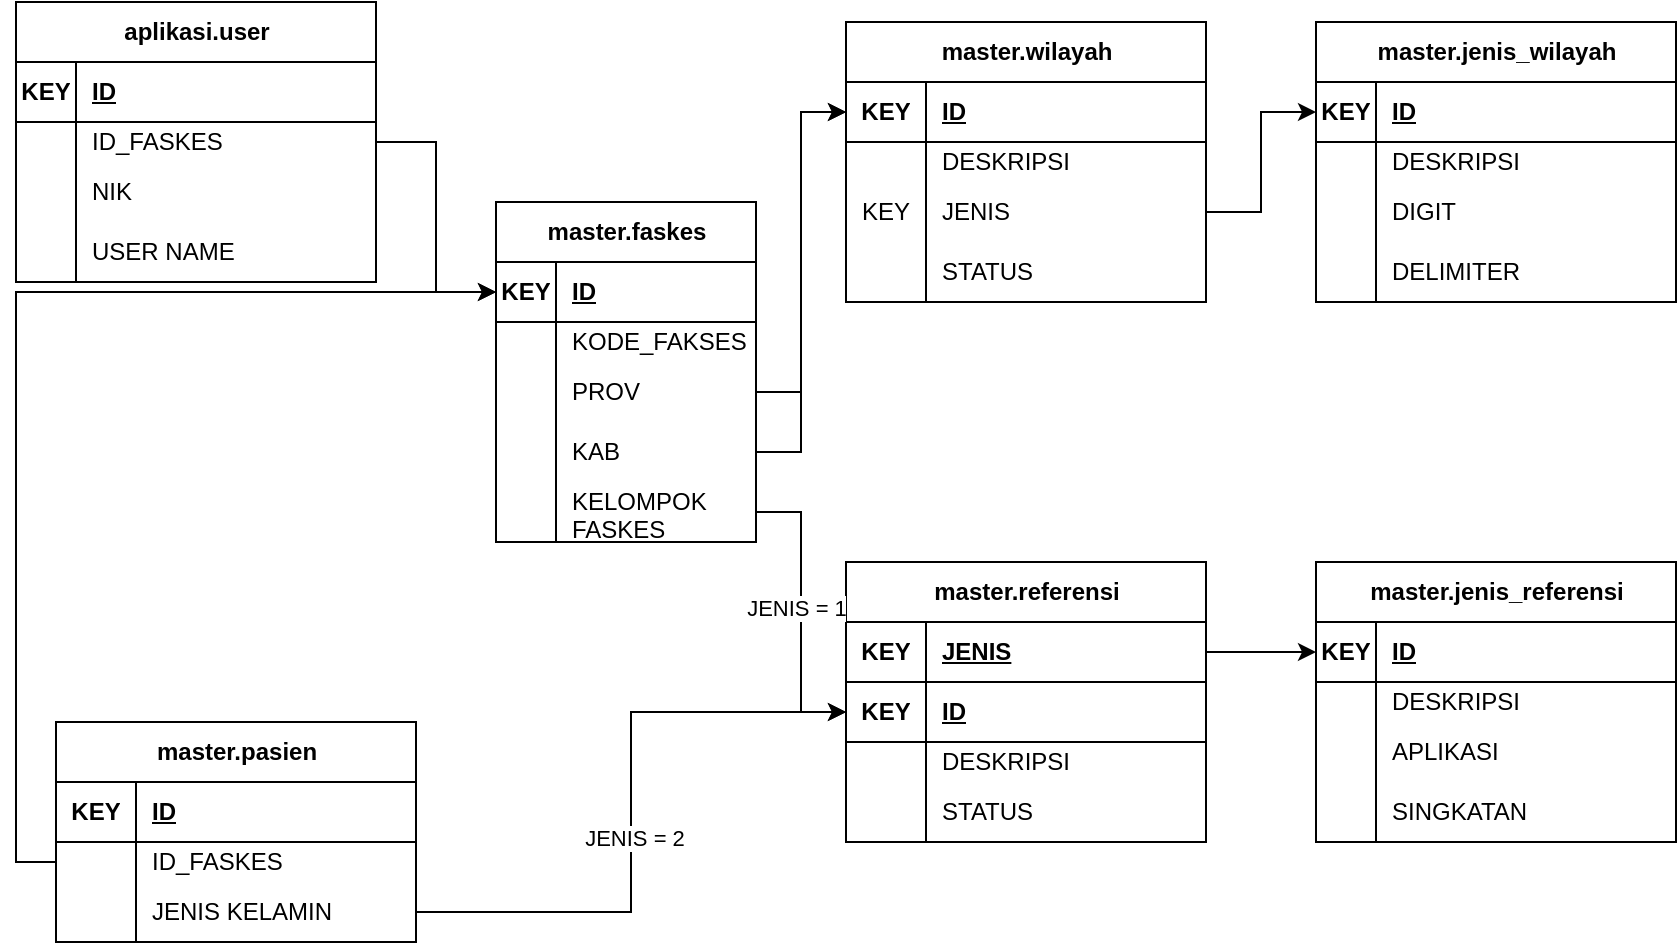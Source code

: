 <mxfile version="27.1.6">
  <diagram name="Page-1" id="i5WqhdBZgcckLbAP6Zao">
    <mxGraphModel dx="1216" dy="787" grid="1" gridSize="10" guides="1" tooltips="1" connect="1" arrows="1" fold="1" page="1" pageScale="1" pageWidth="850" pageHeight="1100" math="0" shadow="0">
      <root>
        <mxCell id="0" />
        <mxCell id="1" parent="0" />
        <mxCell id="SB2fBzfepcO8o_YRmaVR-1" value="aplikasi.user" style="shape=table;startSize=30;container=1;collapsible=1;childLayout=tableLayout;fixedRows=1;rowLines=0;fontStyle=1;align=center;resizeLast=1;html=1;" vertex="1" parent="1">
          <mxGeometry x="10" y="10" width="180" height="140" as="geometry" />
        </mxCell>
        <mxCell id="SB2fBzfepcO8o_YRmaVR-2" value="" style="shape=tableRow;horizontal=0;startSize=0;swimlaneHead=0;swimlaneBody=0;fillColor=none;collapsible=0;dropTarget=0;points=[[0,0.5],[1,0.5]];portConstraint=eastwest;top=0;left=0;right=0;bottom=1;" vertex="1" parent="SB2fBzfepcO8o_YRmaVR-1">
          <mxGeometry y="30" width="180" height="30" as="geometry" />
        </mxCell>
        <mxCell id="SB2fBzfepcO8o_YRmaVR-3" value="KEY" style="shape=partialRectangle;connectable=0;fillColor=none;top=0;left=0;bottom=0;right=0;fontStyle=1;overflow=hidden;whiteSpace=wrap;html=1;" vertex="1" parent="SB2fBzfepcO8o_YRmaVR-2">
          <mxGeometry width="30" height="30" as="geometry">
            <mxRectangle width="30" height="30" as="alternateBounds" />
          </mxGeometry>
        </mxCell>
        <mxCell id="SB2fBzfepcO8o_YRmaVR-4" value="ID" style="shape=partialRectangle;connectable=0;fillColor=none;top=0;left=0;bottom=0;right=0;align=left;spacingLeft=6;fontStyle=5;overflow=hidden;whiteSpace=wrap;html=1;" vertex="1" parent="SB2fBzfepcO8o_YRmaVR-2">
          <mxGeometry x="30" width="150" height="30" as="geometry">
            <mxRectangle width="150" height="30" as="alternateBounds" />
          </mxGeometry>
        </mxCell>
        <mxCell id="SB2fBzfepcO8o_YRmaVR-5" value="" style="shape=tableRow;horizontal=0;startSize=0;swimlaneHead=0;swimlaneBody=0;fillColor=none;collapsible=0;dropTarget=0;points=[[0,0.5],[1,0.5]];portConstraint=eastwest;top=0;left=0;right=0;bottom=0;" vertex="1" parent="SB2fBzfepcO8o_YRmaVR-1">
          <mxGeometry y="60" width="180" height="20" as="geometry" />
        </mxCell>
        <mxCell id="SB2fBzfepcO8o_YRmaVR-6" value="" style="shape=partialRectangle;connectable=0;fillColor=none;top=0;left=0;bottom=0;right=0;editable=1;overflow=hidden;whiteSpace=wrap;html=1;" vertex="1" parent="SB2fBzfepcO8o_YRmaVR-5">
          <mxGeometry width="30" height="20" as="geometry">
            <mxRectangle width="30" height="20" as="alternateBounds" />
          </mxGeometry>
        </mxCell>
        <mxCell id="SB2fBzfepcO8o_YRmaVR-7" value="ID_FASKES" style="shape=partialRectangle;connectable=0;fillColor=none;top=0;left=0;bottom=0;right=0;align=left;spacingLeft=6;overflow=hidden;whiteSpace=wrap;html=1;" vertex="1" parent="SB2fBzfepcO8o_YRmaVR-5">
          <mxGeometry x="30" width="150" height="20" as="geometry">
            <mxRectangle width="150" height="20" as="alternateBounds" />
          </mxGeometry>
        </mxCell>
        <mxCell id="SB2fBzfepcO8o_YRmaVR-8" value="" style="shape=tableRow;horizontal=0;startSize=0;swimlaneHead=0;swimlaneBody=0;fillColor=none;collapsible=0;dropTarget=0;points=[[0,0.5],[1,0.5]];portConstraint=eastwest;top=0;left=0;right=0;bottom=0;" vertex="1" parent="SB2fBzfepcO8o_YRmaVR-1">
          <mxGeometry y="80" width="180" height="30" as="geometry" />
        </mxCell>
        <mxCell id="SB2fBzfepcO8o_YRmaVR-9" value="" style="shape=partialRectangle;connectable=0;fillColor=none;top=0;left=0;bottom=0;right=0;editable=1;overflow=hidden;whiteSpace=wrap;html=1;" vertex="1" parent="SB2fBzfepcO8o_YRmaVR-8">
          <mxGeometry width="30" height="30" as="geometry">
            <mxRectangle width="30" height="30" as="alternateBounds" />
          </mxGeometry>
        </mxCell>
        <mxCell id="SB2fBzfepcO8o_YRmaVR-10" value="NIK" style="shape=partialRectangle;connectable=0;fillColor=none;top=0;left=0;bottom=0;right=0;align=left;spacingLeft=6;overflow=hidden;whiteSpace=wrap;html=1;" vertex="1" parent="SB2fBzfepcO8o_YRmaVR-8">
          <mxGeometry x="30" width="150" height="30" as="geometry">
            <mxRectangle width="150" height="30" as="alternateBounds" />
          </mxGeometry>
        </mxCell>
        <mxCell id="SB2fBzfepcO8o_YRmaVR-11" value="" style="shape=tableRow;horizontal=0;startSize=0;swimlaneHead=0;swimlaneBody=0;fillColor=none;collapsible=0;dropTarget=0;points=[[0,0.5],[1,0.5]];portConstraint=eastwest;top=0;left=0;right=0;bottom=0;" vertex="1" parent="SB2fBzfepcO8o_YRmaVR-1">
          <mxGeometry y="110" width="180" height="30" as="geometry" />
        </mxCell>
        <mxCell id="SB2fBzfepcO8o_YRmaVR-12" value="" style="shape=partialRectangle;connectable=0;fillColor=none;top=0;left=0;bottom=0;right=0;editable=1;overflow=hidden;whiteSpace=wrap;html=1;" vertex="1" parent="SB2fBzfepcO8o_YRmaVR-11">
          <mxGeometry width="30" height="30" as="geometry">
            <mxRectangle width="30" height="30" as="alternateBounds" />
          </mxGeometry>
        </mxCell>
        <mxCell id="SB2fBzfepcO8o_YRmaVR-13" value="USER NAME" style="shape=partialRectangle;connectable=0;fillColor=none;top=0;left=0;bottom=0;right=0;align=left;spacingLeft=6;overflow=hidden;whiteSpace=wrap;html=1;" vertex="1" parent="SB2fBzfepcO8o_YRmaVR-11">
          <mxGeometry x="30" width="150" height="30" as="geometry">
            <mxRectangle width="150" height="30" as="alternateBounds" />
          </mxGeometry>
        </mxCell>
        <mxCell id="SB2fBzfepcO8o_YRmaVR-14" value="master.faskes" style="shape=table;startSize=30;container=1;collapsible=1;childLayout=tableLayout;fixedRows=1;rowLines=0;fontStyle=1;align=center;resizeLast=1;html=1;" vertex="1" parent="1">
          <mxGeometry x="250" y="110" width="130" height="170" as="geometry" />
        </mxCell>
        <mxCell id="SB2fBzfepcO8o_YRmaVR-15" value="" style="shape=tableRow;horizontal=0;startSize=0;swimlaneHead=0;swimlaneBody=0;fillColor=none;collapsible=0;dropTarget=0;points=[[0,0.5],[1,0.5]];portConstraint=eastwest;top=0;left=0;right=0;bottom=1;" vertex="1" parent="SB2fBzfepcO8o_YRmaVR-14">
          <mxGeometry y="30" width="130" height="30" as="geometry" />
        </mxCell>
        <mxCell id="SB2fBzfepcO8o_YRmaVR-16" value="KEY" style="shape=partialRectangle;connectable=0;fillColor=none;top=0;left=0;bottom=0;right=0;fontStyle=1;overflow=hidden;whiteSpace=wrap;html=1;" vertex="1" parent="SB2fBzfepcO8o_YRmaVR-15">
          <mxGeometry width="30" height="30" as="geometry">
            <mxRectangle width="30" height="30" as="alternateBounds" />
          </mxGeometry>
        </mxCell>
        <mxCell id="SB2fBzfepcO8o_YRmaVR-17" value="ID" style="shape=partialRectangle;connectable=0;fillColor=none;top=0;left=0;bottom=0;right=0;align=left;spacingLeft=6;fontStyle=5;overflow=hidden;whiteSpace=wrap;html=1;" vertex="1" parent="SB2fBzfepcO8o_YRmaVR-15">
          <mxGeometry x="30" width="100" height="30" as="geometry">
            <mxRectangle width="100" height="30" as="alternateBounds" />
          </mxGeometry>
        </mxCell>
        <mxCell id="SB2fBzfepcO8o_YRmaVR-18" value="" style="shape=tableRow;horizontal=0;startSize=0;swimlaneHead=0;swimlaneBody=0;fillColor=none;collapsible=0;dropTarget=0;points=[[0,0.5],[1,0.5]];portConstraint=eastwest;top=0;left=0;right=0;bottom=0;" vertex="1" parent="SB2fBzfepcO8o_YRmaVR-14">
          <mxGeometry y="60" width="130" height="20" as="geometry" />
        </mxCell>
        <mxCell id="SB2fBzfepcO8o_YRmaVR-19" value="" style="shape=partialRectangle;connectable=0;fillColor=none;top=0;left=0;bottom=0;right=0;editable=1;overflow=hidden;whiteSpace=wrap;html=1;" vertex="1" parent="SB2fBzfepcO8o_YRmaVR-18">
          <mxGeometry width="30" height="20" as="geometry">
            <mxRectangle width="30" height="20" as="alternateBounds" />
          </mxGeometry>
        </mxCell>
        <mxCell id="SB2fBzfepcO8o_YRmaVR-20" value="KODE_FAKSES" style="shape=partialRectangle;connectable=0;fillColor=none;top=0;left=0;bottom=0;right=0;align=left;spacingLeft=6;overflow=hidden;whiteSpace=wrap;html=1;" vertex="1" parent="SB2fBzfepcO8o_YRmaVR-18">
          <mxGeometry x="30" width="100" height="20" as="geometry">
            <mxRectangle width="100" height="20" as="alternateBounds" />
          </mxGeometry>
        </mxCell>
        <mxCell id="SB2fBzfepcO8o_YRmaVR-21" value="" style="shape=tableRow;horizontal=0;startSize=0;swimlaneHead=0;swimlaneBody=0;fillColor=none;collapsible=0;dropTarget=0;points=[[0,0.5],[1,0.5]];portConstraint=eastwest;top=0;left=0;right=0;bottom=0;" vertex="1" parent="SB2fBzfepcO8o_YRmaVR-14">
          <mxGeometry y="80" width="130" height="30" as="geometry" />
        </mxCell>
        <mxCell id="SB2fBzfepcO8o_YRmaVR-22" value="" style="shape=partialRectangle;connectable=0;fillColor=none;top=0;left=0;bottom=0;right=0;editable=1;overflow=hidden;whiteSpace=wrap;html=1;" vertex="1" parent="SB2fBzfepcO8o_YRmaVR-21">
          <mxGeometry width="30" height="30" as="geometry">
            <mxRectangle width="30" height="30" as="alternateBounds" />
          </mxGeometry>
        </mxCell>
        <mxCell id="SB2fBzfepcO8o_YRmaVR-23" value="PROV" style="shape=partialRectangle;connectable=0;fillColor=none;top=0;left=0;bottom=0;right=0;align=left;spacingLeft=6;overflow=hidden;whiteSpace=wrap;html=1;" vertex="1" parent="SB2fBzfepcO8o_YRmaVR-21">
          <mxGeometry x="30" width="100" height="30" as="geometry">
            <mxRectangle width="100" height="30" as="alternateBounds" />
          </mxGeometry>
        </mxCell>
        <mxCell id="SB2fBzfepcO8o_YRmaVR-24" value="" style="shape=tableRow;horizontal=0;startSize=0;swimlaneHead=0;swimlaneBody=0;fillColor=none;collapsible=0;dropTarget=0;points=[[0,0.5],[1,0.5]];portConstraint=eastwest;top=0;left=0;right=0;bottom=0;" vertex="1" parent="SB2fBzfepcO8o_YRmaVR-14">
          <mxGeometry y="110" width="130" height="30" as="geometry" />
        </mxCell>
        <mxCell id="SB2fBzfepcO8o_YRmaVR-25" value="" style="shape=partialRectangle;connectable=0;fillColor=none;top=0;left=0;bottom=0;right=0;editable=1;overflow=hidden;whiteSpace=wrap;html=1;" vertex="1" parent="SB2fBzfepcO8o_YRmaVR-24">
          <mxGeometry width="30" height="30" as="geometry">
            <mxRectangle width="30" height="30" as="alternateBounds" />
          </mxGeometry>
        </mxCell>
        <mxCell id="SB2fBzfepcO8o_YRmaVR-26" value="KAB" style="shape=partialRectangle;connectable=0;fillColor=none;top=0;left=0;bottom=0;right=0;align=left;spacingLeft=6;overflow=hidden;whiteSpace=wrap;html=1;" vertex="1" parent="SB2fBzfepcO8o_YRmaVR-24">
          <mxGeometry x="30" width="100" height="30" as="geometry">
            <mxRectangle width="100" height="30" as="alternateBounds" />
          </mxGeometry>
        </mxCell>
        <mxCell id="SB2fBzfepcO8o_YRmaVR-63" style="shape=tableRow;horizontal=0;startSize=0;swimlaneHead=0;swimlaneBody=0;fillColor=none;collapsible=0;dropTarget=0;points=[[0,0.5],[1,0.5]];portConstraint=eastwest;top=0;left=0;right=0;bottom=0;" vertex="1" parent="SB2fBzfepcO8o_YRmaVR-14">
          <mxGeometry y="140" width="130" height="30" as="geometry" />
        </mxCell>
        <mxCell id="SB2fBzfepcO8o_YRmaVR-64" style="shape=partialRectangle;connectable=0;fillColor=none;top=0;left=0;bottom=0;right=0;editable=1;overflow=hidden;whiteSpace=wrap;html=1;" vertex="1" parent="SB2fBzfepcO8o_YRmaVR-63">
          <mxGeometry width="30" height="30" as="geometry">
            <mxRectangle width="30" height="30" as="alternateBounds" />
          </mxGeometry>
        </mxCell>
        <mxCell id="SB2fBzfepcO8o_YRmaVR-65" value="KELOMPOK FASKES&amp;nbsp;" style="shape=partialRectangle;connectable=0;fillColor=none;top=0;left=0;bottom=0;right=0;align=left;spacingLeft=6;overflow=hidden;whiteSpace=wrap;html=1;" vertex="1" parent="SB2fBzfepcO8o_YRmaVR-63">
          <mxGeometry x="30" width="100" height="30" as="geometry">
            <mxRectangle width="100" height="30" as="alternateBounds" />
          </mxGeometry>
        </mxCell>
        <mxCell id="SB2fBzfepcO8o_YRmaVR-29" style="edgeStyle=orthogonalEdgeStyle;rounded=0;orthogonalLoop=1;jettySize=auto;html=1;exitX=1;exitY=0.5;exitDx=0;exitDy=0;entryX=0;entryY=0.5;entryDx=0;entryDy=0;" edge="1" parent="1" source="SB2fBzfepcO8o_YRmaVR-5" target="SB2fBzfepcO8o_YRmaVR-15">
          <mxGeometry relative="1" as="geometry" />
        </mxCell>
        <mxCell id="SB2fBzfepcO8o_YRmaVR-30" value="master.wilayah" style="shape=table;startSize=30;container=1;collapsible=1;childLayout=tableLayout;fixedRows=1;rowLines=0;fontStyle=1;align=center;resizeLast=1;html=1;" vertex="1" parent="1">
          <mxGeometry x="425" y="20" width="180" height="140" as="geometry" />
        </mxCell>
        <mxCell id="SB2fBzfepcO8o_YRmaVR-31" value="" style="shape=tableRow;horizontal=0;startSize=0;swimlaneHead=0;swimlaneBody=0;fillColor=none;collapsible=0;dropTarget=0;points=[[0,0.5],[1,0.5]];portConstraint=eastwest;top=0;left=0;right=0;bottom=1;" vertex="1" parent="SB2fBzfepcO8o_YRmaVR-30">
          <mxGeometry y="30" width="180" height="30" as="geometry" />
        </mxCell>
        <mxCell id="SB2fBzfepcO8o_YRmaVR-32" value="KEY" style="shape=partialRectangle;connectable=0;fillColor=none;top=0;left=0;bottom=0;right=0;fontStyle=1;overflow=hidden;whiteSpace=wrap;html=1;" vertex="1" parent="SB2fBzfepcO8o_YRmaVR-31">
          <mxGeometry width="40" height="30" as="geometry">
            <mxRectangle width="40" height="30" as="alternateBounds" />
          </mxGeometry>
        </mxCell>
        <mxCell id="SB2fBzfepcO8o_YRmaVR-33" value="ID" style="shape=partialRectangle;connectable=0;fillColor=none;top=0;left=0;bottom=0;right=0;align=left;spacingLeft=6;fontStyle=5;overflow=hidden;whiteSpace=wrap;html=1;" vertex="1" parent="SB2fBzfepcO8o_YRmaVR-31">
          <mxGeometry x="40" width="140" height="30" as="geometry">
            <mxRectangle width="140" height="30" as="alternateBounds" />
          </mxGeometry>
        </mxCell>
        <mxCell id="SB2fBzfepcO8o_YRmaVR-34" value="" style="shape=tableRow;horizontal=0;startSize=0;swimlaneHead=0;swimlaneBody=0;fillColor=none;collapsible=0;dropTarget=0;points=[[0,0.5],[1,0.5]];portConstraint=eastwest;top=0;left=0;right=0;bottom=0;" vertex="1" parent="SB2fBzfepcO8o_YRmaVR-30">
          <mxGeometry y="60" width="180" height="20" as="geometry" />
        </mxCell>
        <mxCell id="SB2fBzfepcO8o_YRmaVR-35" value="" style="shape=partialRectangle;connectable=0;fillColor=none;top=0;left=0;bottom=0;right=0;editable=1;overflow=hidden;whiteSpace=wrap;html=1;" vertex="1" parent="SB2fBzfepcO8o_YRmaVR-34">
          <mxGeometry width="40" height="20" as="geometry">
            <mxRectangle width="40" height="20" as="alternateBounds" />
          </mxGeometry>
        </mxCell>
        <mxCell id="SB2fBzfepcO8o_YRmaVR-36" value="DESKRIPSI" style="shape=partialRectangle;connectable=0;fillColor=none;top=0;left=0;bottom=0;right=0;align=left;spacingLeft=6;overflow=hidden;whiteSpace=wrap;html=1;" vertex="1" parent="SB2fBzfepcO8o_YRmaVR-34">
          <mxGeometry x="40" width="140" height="20" as="geometry">
            <mxRectangle width="140" height="20" as="alternateBounds" />
          </mxGeometry>
        </mxCell>
        <mxCell id="SB2fBzfepcO8o_YRmaVR-37" value="" style="shape=tableRow;horizontal=0;startSize=0;swimlaneHead=0;swimlaneBody=0;fillColor=none;collapsible=0;dropTarget=0;points=[[0,0.5],[1,0.5]];portConstraint=eastwest;top=0;left=0;right=0;bottom=0;" vertex="1" parent="SB2fBzfepcO8o_YRmaVR-30">
          <mxGeometry y="80" width="180" height="30" as="geometry" />
        </mxCell>
        <mxCell id="SB2fBzfepcO8o_YRmaVR-38" value="KEY" style="shape=partialRectangle;connectable=0;fillColor=none;top=0;left=0;bottom=0;right=0;editable=1;overflow=hidden;whiteSpace=wrap;html=1;" vertex="1" parent="SB2fBzfepcO8o_YRmaVR-37">
          <mxGeometry width="40" height="30" as="geometry">
            <mxRectangle width="40" height="30" as="alternateBounds" />
          </mxGeometry>
        </mxCell>
        <mxCell id="SB2fBzfepcO8o_YRmaVR-39" value="JENIS" style="shape=partialRectangle;connectable=0;fillColor=none;top=0;left=0;bottom=0;right=0;align=left;spacingLeft=6;overflow=hidden;whiteSpace=wrap;html=1;" vertex="1" parent="SB2fBzfepcO8o_YRmaVR-37">
          <mxGeometry x="40" width="140" height="30" as="geometry">
            <mxRectangle width="140" height="30" as="alternateBounds" />
          </mxGeometry>
        </mxCell>
        <mxCell id="SB2fBzfepcO8o_YRmaVR-40" value="" style="shape=tableRow;horizontal=0;startSize=0;swimlaneHead=0;swimlaneBody=0;fillColor=none;collapsible=0;dropTarget=0;points=[[0,0.5],[1,0.5]];portConstraint=eastwest;top=0;left=0;right=0;bottom=0;" vertex="1" parent="SB2fBzfepcO8o_YRmaVR-30">
          <mxGeometry y="110" width="180" height="30" as="geometry" />
        </mxCell>
        <mxCell id="SB2fBzfepcO8o_YRmaVR-41" value="" style="shape=partialRectangle;connectable=0;fillColor=none;top=0;left=0;bottom=0;right=0;editable=1;overflow=hidden;whiteSpace=wrap;html=1;" vertex="1" parent="SB2fBzfepcO8o_YRmaVR-40">
          <mxGeometry width="40" height="30" as="geometry">
            <mxRectangle width="40" height="30" as="alternateBounds" />
          </mxGeometry>
        </mxCell>
        <mxCell id="SB2fBzfepcO8o_YRmaVR-42" value="STATUS" style="shape=partialRectangle;connectable=0;fillColor=none;top=0;left=0;bottom=0;right=0;align=left;spacingLeft=6;overflow=hidden;whiteSpace=wrap;html=1;" vertex="1" parent="SB2fBzfepcO8o_YRmaVR-40">
          <mxGeometry x="40" width="140" height="30" as="geometry">
            <mxRectangle width="140" height="30" as="alternateBounds" />
          </mxGeometry>
        </mxCell>
        <mxCell id="SB2fBzfepcO8o_YRmaVR-43" style="edgeStyle=orthogonalEdgeStyle;rounded=0;orthogonalLoop=1;jettySize=auto;html=1;exitX=1;exitY=0.5;exitDx=0;exitDy=0;entryX=0;entryY=0.5;entryDx=0;entryDy=0;" edge="1" parent="1" source="SB2fBzfepcO8o_YRmaVR-21" target="SB2fBzfepcO8o_YRmaVR-31">
          <mxGeometry relative="1" as="geometry" />
        </mxCell>
        <mxCell id="SB2fBzfepcO8o_YRmaVR-44" style="edgeStyle=orthogonalEdgeStyle;rounded=0;orthogonalLoop=1;jettySize=auto;html=1;exitX=1;exitY=0.5;exitDx=0;exitDy=0;entryX=0;entryY=0.5;entryDx=0;entryDy=0;" edge="1" parent="1" source="SB2fBzfepcO8o_YRmaVR-24" target="SB2fBzfepcO8o_YRmaVR-31">
          <mxGeometry relative="1" as="geometry">
            <mxPoint x="610" y="90" as="targetPoint" />
          </mxGeometry>
        </mxCell>
        <mxCell id="SB2fBzfepcO8o_YRmaVR-45" value="master.jenis_wilayah" style="shape=table;startSize=30;container=1;collapsible=1;childLayout=tableLayout;fixedRows=1;rowLines=0;fontStyle=1;align=center;resizeLast=1;html=1;" vertex="1" parent="1">
          <mxGeometry x="660" y="20" width="180" height="140" as="geometry" />
        </mxCell>
        <mxCell id="SB2fBzfepcO8o_YRmaVR-46" value="" style="shape=tableRow;horizontal=0;startSize=0;swimlaneHead=0;swimlaneBody=0;fillColor=none;collapsible=0;dropTarget=0;points=[[0,0.5],[1,0.5]];portConstraint=eastwest;top=0;left=0;right=0;bottom=1;" vertex="1" parent="SB2fBzfepcO8o_YRmaVR-45">
          <mxGeometry y="30" width="180" height="30" as="geometry" />
        </mxCell>
        <mxCell id="SB2fBzfepcO8o_YRmaVR-47" value="KEY" style="shape=partialRectangle;connectable=0;fillColor=none;top=0;left=0;bottom=0;right=0;fontStyle=1;overflow=hidden;whiteSpace=wrap;html=1;" vertex="1" parent="SB2fBzfepcO8o_YRmaVR-46">
          <mxGeometry width="30" height="30" as="geometry">
            <mxRectangle width="30" height="30" as="alternateBounds" />
          </mxGeometry>
        </mxCell>
        <mxCell id="SB2fBzfepcO8o_YRmaVR-48" value="ID" style="shape=partialRectangle;connectable=0;fillColor=none;top=0;left=0;bottom=0;right=0;align=left;spacingLeft=6;fontStyle=5;overflow=hidden;whiteSpace=wrap;html=1;" vertex="1" parent="SB2fBzfepcO8o_YRmaVR-46">
          <mxGeometry x="30" width="150" height="30" as="geometry">
            <mxRectangle width="150" height="30" as="alternateBounds" />
          </mxGeometry>
        </mxCell>
        <mxCell id="SB2fBzfepcO8o_YRmaVR-49" value="" style="shape=tableRow;horizontal=0;startSize=0;swimlaneHead=0;swimlaneBody=0;fillColor=none;collapsible=0;dropTarget=0;points=[[0,0.5],[1,0.5]];portConstraint=eastwest;top=0;left=0;right=0;bottom=0;" vertex="1" parent="SB2fBzfepcO8o_YRmaVR-45">
          <mxGeometry y="60" width="180" height="20" as="geometry" />
        </mxCell>
        <mxCell id="SB2fBzfepcO8o_YRmaVR-50" value="" style="shape=partialRectangle;connectable=0;fillColor=none;top=0;left=0;bottom=0;right=0;editable=1;overflow=hidden;whiteSpace=wrap;html=1;" vertex="1" parent="SB2fBzfepcO8o_YRmaVR-49">
          <mxGeometry width="30" height="20" as="geometry">
            <mxRectangle width="30" height="20" as="alternateBounds" />
          </mxGeometry>
        </mxCell>
        <mxCell id="SB2fBzfepcO8o_YRmaVR-51" value="DESKRIPSI" style="shape=partialRectangle;connectable=0;fillColor=none;top=0;left=0;bottom=0;right=0;align=left;spacingLeft=6;overflow=hidden;whiteSpace=wrap;html=1;" vertex="1" parent="SB2fBzfepcO8o_YRmaVR-49">
          <mxGeometry x="30" width="150" height="20" as="geometry">
            <mxRectangle width="150" height="20" as="alternateBounds" />
          </mxGeometry>
        </mxCell>
        <mxCell id="SB2fBzfepcO8o_YRmaVR-52" value="" style="shape=tableRow;horizontal=0;startSize=0;swimlaneHead=0;swimlaneBody=0;fillColor=none;collapsible=0;dropTarget=0;points=[[0,0.5],[1,0.5]];portConstraint=eastwest;top=0;left=0;right=0;bottom=0;" vertex="1" parent="SB2fBzfepcO8o_YRmaVR-45">
          <mxGeometry y="80" width="180" height="30" as="geometry" />
        </mxCell>
        <mxCell id="SB2fBzfepcO8o_YRmaVR-53" value="" style="shape=partialRectangle;connectable=0;fillColor=none;top=0;left=0;bottom=0;right=0;editable=1;overflow=hidden;whiteSpace=wrap;html=1;" vertex="1" parent="SB2fBzfepcO8o_YRmaVR-52">
          <mxGeometry width="30" height="30" as="geometry">
            <mxRectangle width="30" height="30" as="alternateBounds" />
          </mxGeometry>
        </mxCell>
        <mxCell id="SB2fBzfepcO8o_YRmaVR-54" value="DIGIT" style="shape=partialRectangle;connectable=0;fillColor=none;top=0;left=0;bottom=0;right=0;align=left;spacingLeft=6;overflow=hidden;whiteSpace=wrap;html=1;" vertex="1" parent="SB2fBzfepcO8o_YRmaVR-52">
          <mxGeometry x="30" width="150" height="30" as="geometry">
            <mxRectangle width="150" height="30" as="alternateBounds" />
          </mxGeometry>
        </mxCell>
        <mxCell id="SB2fBzfepcO8o_YRmaVR-55" value="" style="shape=tableRow;horizontal=0;startSize=0;swimlaneHead=0;swimlaneBody=0;fillColor=none;collapsible=0;dropTarget=0;points=[[0,0.5],[1,0.5]];portConstraint=eastwest;top=0;left=0;right=0;bottom=0;" vertex="1" parent="SB2fBzfepcO8o_YRmaVR-45">
          <mxGeometry y="110" width="180" height="30" as="geometry" />
        </mxCell>
        <mxCell id="SB2fBzfepcO8o_YRmaVR-56" value="" style="shape=partialRectangle;connectable=0;fillColor=none;top=0;left=0;bottom=0;right=0;editable=1;overflow=hidden;whiteSpace=wrap;html=1;" vertex="1" parent="SB2fBzfepcO8o_YRmaVR-55">
          <mxGeometry width="30" height="30" as="geometry">
            <mxRectangle width="30" height="30" as="alternateBounds" />
          </mxGeometry>
        </mxCell>
        <mxCell id="SB2fBzfepcO8o_YRmaVR-57" value="DELIMITER" style="shape=partialRectangle;connectable=0;fillColor=none;top=0;left=0;bottom=0;right=0;align=left;spacingLeft=6;overflow=hidden;whiteSpace=wrap;html=1;" vertex="1" parent="SB2fBzfepcO8o_YRmaVR-55">
          <mxGeometry x="30" width="150" height="30" as="geometry">
            <mxRectangle width="150" height="30" as="alternateBounds" />
          </mxGeometry>
        </mxCell>
        <mxCell id="SB2fBzfepcO8o_YRmaVR-59" style="edgeStyle=orthogonalEdgeStyle;rounded=0;orthogonalLoop=1;jettySize=auto;html=1;exitX=1;exitY=0.5;exitDx=0;exitDy=0;entryX=0;entryY=0.5;entryDx=0;entryDy=0;" edge="1" parent="1" source="SB2fBzfepcO8o_YRmaVR-37" target="SB2fBzfepcO8o_YRmaVR-46">
          <mxGeometry relative="1" as="geometry" />
        </mxCell>
        <mxCell id="SB2fBzfepcO8o_YRmaVR-66" value="master.referensi" style="shape=table;startSize=30;container=1;collapsible=1;childLayout=tableLayout;fixedRows=1;rowLines=0;fontStyle=1;align=center;resizeLast=1;html=1;" vertex="1" parent="1">
          <mxGeometry x="425" y="290" width="180" height="140" as="geometry" />
        </mxCell>
        <mxCell id="SB2fBzfepcO8o_YRmaVR-80" style="shape=tableRow;horizontal=0;startSize=0;swimlaneHead=0;swimlaneBody=0;fillColor=none;collapsible=0;dropTarget=0;points=[[0,0.5],[1,0.5]];portConstraint=eastwest;top=0;left=0;right=0;bottom=1;" vertex="1" parent="SB2fBzfepcO8o_YRmaVR-66">
          <mxGeometry y="30" width="180" height="30" as="geometry" />
        </mxCell>
        <mxCell id="SB2fBzfepcO8o_YRmaVR-81" value="KEY" style="shape=partialRectangle;connectable=0;fillColor=none;top=0;left=0;bottom=0;right=0;fontStyle=1;overflow=hidden;whiteSpace=wrap;html=1;" vertex="1" parent="SB2fBzfepcO8o_YRmaVR-80">
          <mxGeometry width="40" height="30" as="geometry">
            <mxRectangle width="40" height="30" as="alternateBounds" />
          </mxGeometry>
        </mxCell>
        <mxCell id="SB2fBzfepcO8o_YRmaVR-82" value="JENIS" style="shape=partialRectangle;connectable=0;fillColor=none;top=0;left=0;bottom=0;right=0;align=left;spacingLeft=6;fontStyle=5;overflow=hidden;whiteSpace=wrap;html=1;" vertex="1" parent="SB2fBzfepcO8o_YRmaVR-80">
          <mxGeometry x="40" width="140" height="30" as="geometry">
            <mxRectangle width="140" height="30" as="alternateBounds" />
          </mxGeometry>
        </mxCell>
        <mxCell id="SB2fBzfepcO8o_YRmaVR-67" value="" style="shape=tableRow;horizontal=0;startSize=0;swimlaneHead=0;swimlaneBody=0;fillColor=none;collapsible=0;dropTarget=0;points=[[0,0.5],[1,0.5]];portConstraint=eastwest;top=0;left=0;right=0;bottom=1;" vertex="1" parent="SB2fBzfepcO8o_YRmaVR-66">
          <mxGeometry y="60" width="180" height="30" as="geometry" />
        </mxCell>
        <mxCell id="SB2fBzfepcO8o_YRmaVR-68" value="KEY" style="shape=partialRectangle;connectable=0;fillColor=none;top=0;left=0;bottom=0;right=0;fontStyle=1;overflow=hidden;whiteSpace=wrap;html=1;" vertex="1" parent="SB2fBzfepcO8o_YRmaVR-67">
          <mxGeometry width="40" height="30" as="geometry">
            <mxRectangle width="40" height="30" as="alternateBounds" />
          </mxGeometry>
        </mxCell>
        <mxCell id="SB2fBzfepcO8o_YRmaVR-69" value="ID" style="shape=partialRectangle;connectable=0;fillColor=none;top=0;left=0;bottom=0;right=0;align=left;spacingLeft=6;fontStyle=5;overflow=hidden;whiteSpace=wrap;html=1;" vertex="1" parent="SB2fBzfepcO8o_YRmaVR-67">
          <mxGeometry x="40" width="140" height="30" as="geometry">
            <mxRectangle width="140" height="30" as="alternateBounds" />
          </mxGeometry>
        </mxCell>
        <mxCell id="SB2fBzfepcO8o_YRmaVR-70" value="" style="shape=tableRow;horizontal=0;startSize=0;swimlaneHead=0;swimlaneBody=0;fillColor=none;collapsible=0;dropTarget=0;points=[[0,0.5],[1,0.5]];portConstraint=eastwest;top=0;left=0;right=0;bottom=0;" vertex="1" parent="SB2fBzfepcO8o_YRmaVR-66">
          <mxGeometry y="90" width="180" height="20" as="geometry" />
        </mxCell>
        <mxCell id="SB2fBzfepcO8o_YRmaVR-71" value="" style="shape=partialRectangle;connectable=0;fillColor=none;top=0;left=0;bottom=0;right=0;editable=1;overflow=hidden;whiteSpace=wrap;html=1;" vertex="1" parent="SB2fBzfepcO8o_YRmaVR-70">
          <mxGeometry width="40" height="20" as="geometry">
            <mxRectangle width="40" height="20" as="alternateBounds" />
          </mxGeometry>
        </mxCell>
        <mxCell id="SB2fBzfepcO8o_YRmaVR-72" value="DESKRIPSI" style="shape=partialRectangle;connectable=0;fillColor=none;top=0;left=0;bottom=0;right=0;align=left;spacingLeft=6;overflow=hidden;whiteSpace=wrap;html=1;" vertex="1" parent="SB2fBzfepcO8o_YRmaVR-70">
          <mxGeometry x="40" width="140" height="20" as="geometry">
            <mxRectangle width="140" height="20" as="alternateBounds" />
          </mxGeometry>
        </mxCell>
        <mxCell id="SB2fBzfepcO8o_YRmaVR-76" value="" style="shape=tableRow;horizontal=0;startSize=0;swimlaneHead=0;swimlaneBody=0;fillColor=none;collapsible=0;dropTarget=0;points=[[0,0.5],[1,0.5]];portConstraint=eastwest;top=0;left=0;right=0;bottom=0;" vertex="1" parent="SB2fBzfepcO8o_YRmaVR-66">
          <mxGeometry y="110" width="180" height="30" as="geometry" />
        </mxCell>
        <mxCell id="SB2fBzfepcO8o_YRmaVR-77" value="" style="shape=partialRectangle;connectable=0;fillColor=none;top=0;left=0;bottom=0;right=0;editable=1;overflow=hidden;whiteSpace=wrap;html=1;" vertex="1" parent="SB2fBzfepcO8o_YRmaVR-76">
          <mxGeometry width="40" height="30" as="geometry">
            <mxRectangle width="40" height="30" as="alternateBounds" />
          </mxGeometry>
        </mxCell>
        <mxCell id="SB2fBzfepcO8o_YRmaVR-78" value="STATUS" style="shape=partialRectangle;connectable=0;fillColor=none;top=0;left=0;bottom=0;right=0;align=left;spacingLeft=6;overflow=hidden;whiteSpace=wrap;html=1;" vertex="1" parent="SB2fBzfepcO8o_YRmaVR-76">
          <mxGeometry x="40" width="140" height="30" as="geometry">
            <mxRectangle width="140" height="30" as="alternateBounds" />
          </mxGeometry>
        </mxCell>
        <mxCell id="SB2fBzfepcO8o_YRmaVR-79" style="edgeStyle=orthogonalEdgeStyle;rounded=0;orthogonalLoop=1;jettySize=auto;html=1;exitX=1;exitY=0.5;exitDx=0;exitDy=0;entryX=0;entryY=0.5;entryDx=0;entryDy=0;" edge="1" parent="1" source="SB2fBzfepcO8o_YRmaVR-63" target="SB2fBzfepcO8o_YRmaVR-67">
          <mxGeometry relative="1" as="geometry" />
        </mxCell>
        <mxCell id="SB2fBzfepcO8o_YRmaVR-110" value="JENIS = 1" style="edgeLabel;html=1;align=center;verticalAlign=middle;resizable=0;points=[];" vertex="1" connectable="0" parent="SB2fBzfepcO8o_YRmaVR-79">
          <mxGeometry x="-0.025" y="-3" relative="1" as="geometry">
            <mxPoint as="offset" />
          </mxGeometry>
        </mxCell>
        <mxCell id="SB2fBzfepcO8o_YRmaVR-83" value="master.jenis_referensi" style="shape=table;startSize=30;container=1;collapsible=1;childLayout=tableLayout;fixedRows=1;rowLines=0;fontStyle=1;align=center;resizeLast=1;html=1;" vertex="1" parent="1">
          <mxGeometry x="660" y="290" width="180" height="140" as="geometry" />
        </mxCell>
        <mxCell id="SB2fBzfepcO8o_YRmaVR-84" value="" style="shape=tableRow;horizontal=0;startSize=0;swimlaneHead=0;swimlaneBody=0;fillColor=none;collapsible=0;dropTarget=0;points=[[0,0.5],[1,0.5]];portConstraint=eastwest;top=0;left=0;right=0;bottom=1;" vertex="1" parent="SB2fBzfepcO8o_YRmaVR-83">
          <mxGeometry y="30" width="180" height="30" as="geometry" />
        </mxCell>
        <mxCell id="SB2fBzfepcO8o_YRmaVR-85" value="KEY" style="shape=partialRectangle;connectable=0;fillColor=none;top=0;left=0;bottom=0;right=0;fontStyle=1;overflow=hidden;whiteSpace=wrap;html=1;" vertex="1" parent="SB2fBzfepcO8o_YRmaVR-84">
          <mxGeometry width="30" height="30" as="geometry">
            <mxRectangle width="30" height="30" as="alternateBounds" />
          </mxGeometry>
        </mxCell>
        <mxCell id="SB2fBzfepcO8o_YRmaVR-86" value="ID" style="shape=partialRectangle;connectable=0;fillColor=none;top=0;left=0;bottom=0;right=0;align=left;spacingLeft=6;fontStyle=5;overflow=hidden;whiteSpace=wrap;html=1;" vertex="1" parent="SB2fBzfepcO8o_YRmaVR-84">
          <mxGeometry x="30" width="150" height="30" as="geometry">
            <mxRectangle width="150" height="30" as="alternateBounds" />
          </mxGeometry>
        </mxCell>
        <mxCell id="SB2fBzfepcO8o_YRmaVR-87" value="" style="shape=tableRow;horizontal=0;startSize=0;swimlaneHead=0;swimlaneBody=0;fillColor=none;collapsible=0;dropTarget=0;points=[[0,0.5],[1,0.5]];portConstraint=eastwest;top=0;left=0;right=0;bottom=0;" vertex="1" parent="SB2fBzfepcO8o_YRmaVR-83">
          <mxGeometry y="60" width="180" height="20" as="geometry" />
        </mxCell>
        <mxCell id="SB2fBzfepcO8o_YRmaVR-88" value="" style="shape=partialRectangle;connectable=0;fillColor=none;top=0;left=0;bottom=0;right=0;editable=1;overflow=hidden;whiteSpace=wrap;html=1;" vertex="1" parent="SB2fBzfepcO8o_YRmaVR-87">
          <mxGeometry width="30" height="20" as="geometry">
            <mxRectangle width="30" height="20" as="alternateBounds" />
          </mxGeometry>
        </mxCell>
        <mxCell id="SB2fBzfepcO8o_YRmaVR-89" value="DESKRIPSI" style="shape=partialRectangle;connectable=0;fillColor=none;top=0;left=0;bottom=0;right=0;align=left;spacingLeft=6;overflow=hidden;whiteSpace=wrap;html=1;" vertex="1" parent="SB2fBzfepcO8o_YRmaVR-87">
          <mxGeometry x="30" width="150" height="20" as="geometry">
            <mxRectangle width="150" height="20" as="alternateBounds" />
          </mxGeometry>
        </mxCell>
        <mxCell id="SB2fBzfepcO8o_YRmaVR-90" value="" style="shape=tableRow;horizontal=0;startSize=0;swimlaneHead=0;swimlaneBody=0;fillColor=none;collapsible=0;dropTarget=0;points=[[0,0.5],[1,0.5]];portConstraint=eastwest;top=0;left=0;right=0;bottom=0;" vertex="1" parent="SB2fBzfepcO8o_YRmaVR-83">
          <mxGeometry y="80" width="180" height="30" as="geometry" />
        </mxCell>
        <mxCell id="SB2fBzfepcO8o_YRmaVR-91" value="" style="shape=partialRectangle;connectable=0;fillColor=none;top=0;left=0;bottom=0;right=0;editable=1;overflow=hidden;whiteSpace=wrap;html=1;" vertex="1" parent="SB2fBzfepcO8o_YRmaVR-90">
          <mxGeometry width="30" height="30" as="geometry">
            <mxRectangle width="30" height="30" as="alternateBounds" />
          </mxGeometry>
        </mxCell>
        <mxCell id="SB2fBzfepcO8o_YRmaVR-92" value="APLIKASI" style="shape=partialRectangle;connectable=0;fillColor=none;top=0;left=0;bottom=0;right=0;align=left;spacingLeft=6;overflow=hidden;whiteSpace=wrap;html=1;" vertex="1" parent="SB2fBzfepcO8o_YRmaVR-90">
          <mxGeometry x="30" width="150" height="30" as="geometry">
            <mxRectangle width="150" height="30" as="alternateBounds" />
          </mxGeometry>
        </mxCell>
        <mxCell id="SB2fBzfepcO8o_YRmaVR-93" value="" style="shape=tableRow;horizontal=0;startSize=0;swimlaneHead=0;swimlaneBody=0;fillColor=none;collapsible=0;dropTarget=0;points=[[0,0.5],[1,0.5]];portConstraint=eastwest;top=0;left=0;right=0;bottom=0;" vertex="1" parent="SB2fBzfepcO8o_YRmaVR-83">
          <mxGeometry y="110" width="180" height="30" as="geometry" />
        </mxCell>
        <mxCell id="SB2fBzfepcO8o_YRmaVR-94" value="" style="shape=partialRectangle;connectable=0;fillColor=none;top=0;left=0;bottom=0;right=0;editable=1;overflow=hidden;whiteSpace=wrap;html=1;" vertex="1" parent="SB2fBzfepcO8o_YRmaVR-93">
          <mxGeometry width="30" height="30" as="geometry">
            <mxRectangle width="30" height="30" as="alternateBounds" />
          </mxGeometry>
        </mxCell>
        <mxCell id="SB2fBzfepcO8o_YRmaVR-95" value="SINGKATAN" style="shape=partialRectangle;connectable=0;fillColor=none;top=0;left=0;bottom=0;right=0;align=left;spacingLeft=6;overflow=hidden;whiteSpace=wrap;html=1;" vertex="1" parent="SB2fBzfepcO8o_YRmaVR-93">
          <mxGeometry x="30" width="150" height="30" as="geometry">
            <mxRectangle width="150" height="30" as="alternateBounds" />
          </mxGeometry>
        </mxCell>
        <mxCell id="SB2fBzfepcO8o_YRmaVR-96" style="edgeStyle=orthogonalEdgeStyle;rounded=0;orthogonalLoop=1;jettySize=auto;html=1;exitX=1;exitY=0.5;exitDx=0;exitDy=0;entryX=0;entryY=0.5;entryDx=0;entryDy=0;" edge="1" parent="1" source="SB2fBzfepcO8o_YRmaVR-80" target="SB2fBzfepcO8o_YRmaVR-84">
          <mxGeometry relative="1" as="geometry" />
        </mxCell>
        <mxCell id="SB2fBzfepcO8o_YRmaVR-97" value="master.pasien" style="shape=table;startSize=30;container=1;collapsible=1;childLayout=tableLayout;fixedRows=1;rowLines=0;fontStyle=1;align=center;resizeLast=1;html=1;" vertex="1" parent="1">
          <mxGeometry x="30" y="370" width="180" height="110" as="geometry" />
        </mxCell>
        <mxCell id="SB2fBzfepcO8o_YRmaVR-101" value="" style="shape=tableRow;horizontal=0;startSize=0;swimlaneHead=0;swimlaneBody=0;fillColor=none;collapsible=0;dropTarget=0;points=[[0,0.5],[1,0.5]];portConstraint=eastwest;top=0;left=0;right=0;bottom=1;" vertex="1" parent="SB2fBzfepcO8o_YRmaVR-97">
          <mxGeometry y="30" width="180" height="30" as="geometry" />
        </mxCell>
        <mxCell id="SB2fBzfepcO8o_YRmaVR-102" value="KEY" style="shape=partialRectangle;connectable=0;fillColor=none;top=0;left=0;bottom=0;right=0;fontStyle=1;overflow=hidden;whiteSpace=wrap;html=1;" vertex="1" parent="SB2fBzfepcO8o_YRmaVR-101">
          <mxGeometry width="40" height="30" as="geometry">
            <mxRectangle width="40" height="30" as="alternateBounds" />
          </mxGeometry>
        </mxCell>
        <mxCell id="SB2fBzfepcO8o_YRmaVR-103" value="ID" style="shape=partialRectangle;connectable=0;fillColor=none;top=0;left=0;bottom=0;right=0;align=left;spacingLeft=6;fontStyle=5;overflow=hidden;whiteSpace=wrap;html=1;" vertex="1" parent="SB2fBzfepcO8o_YRmaVR-101">
          <mxGeometry x="40" width="140" height="30" as="geometry">
            <mxRectangle width="140" height="30" as="alternateBounds" />
          </mxGeometry>
        </mxCell>
        <mxCell id="SB2fBzfepcO8o_YRmaVR-104" value="" style="shape=tableRow;horizontal=0;startSize=0;swimlaneHead=0;swimlaneBody=0;fillColor=none;collapsible=0;dropTarget=0;points=[[0,0.5],[1,0.5]];portConstraint=eastwest;top=0;left=0;right=0;bottom=0;" vertex="1" parent="SB2fBzfepcO8o_YRmaVR-97">
          <mxGeometry y="60" width="180" height="20" as="geometry" />
        </mxCell>
        <mxCell id="SB2fBzfepcO8o_YRmaVR-105" value="" style="shape=partialRectangle;connectable=0;fillColor=none;top=0;left=0;bottom=0;right=0;editable=1;overflow=hidden;whiteSpace=wrap;html=1;" vertex="1" parent="SB2fBzfepcO8o_YRmaVR-104">
          <mxGeometry width="40" height="20" as="geometry">
            <mxRectangle width="40" height="20" as="alternateBounds" />
          </mxGeometry>
        </mxCell>
        <mxCell id="SB2fBzfepcO8o_YRmaVR-106" value="ID_FASKES" style="shape=partialRectangle;connectable=0;fillColor=none;top=0;left=0;bottom=0;right=0;align=left;spacingLeft=6;overflow=hidden;whiteSpace=wrap;html=1;" vertex="1" parent="SB2fBzfepcO8o_YRmaVR-104">
          <mxGeometry x="40" width="140" height="20" as="geometry">
            <mxRectangle width="140" height="20" as="alternateBounds" />
          </mxGeometry>
        </mxCell>
        <mxCell id="SB2fBzfepcO8o_YRmaVR-107" value="" style="shape=tableRow;horizontal=0;startSize=0;swimlaneHead=0;swimlaneBody=0;fillColor=none;collapsible=0;dropTarget=0;points=[[0,0.5],[1,0.5]];portConstraint=eastwest;top=0;left=0;right=0;bottom=0;" vertex="1" parent="SB2fBzfepcO8o_YRmaVR-97">
          <mxGeometry y="80" width="180" height="30" as="geometry" />
        </mxCell>
        <mxCell id="SB2fBzfepcO8o_YRmaVR-108" value="" style="shape=partialRectangle;connectable=0;fillColor=none;top=0;left=0;bottom=0;right=0;editable=1;overflow=hidden;whiteSpace=wrap;html=1;" vertex="1" parent="SB2fBzfepcO8o_YRmaVR-107">
          <mxGeometry width="40" height="30" as="geometry">
            <mxRectangle width="40" height="30" as="alternateBounds" />
          </mxGeometry>
        </mxCell>
        <mxCell id="SB2fBzfepcO8o_YRmaVR-109" value="JENIS KELAMIN" style="shape=partialRectangle;connectable=0;fillColor=none;top=0;left=0;bottom=0;right=0;align=left;spacingLeft=6;overflow=hidden;whiteSpace=wrap;html=1;" vertex="1" parent="SB2fBzfepcO8o_YRmaVR-107">
          <mxGeometry x="40" width="140" height="30" as="geometry">
            <mxRectangle width="140" height="30" as="alternateBounds" />
          </mxGeometry>
        </mxCell>
        <mxCell id="SB2fBzfepcO8o_YRmaVR-111" style="edgeStyle=orthogonalEdgeStyle;rounded=0;orthogonalLoop=1;jettySize=auto;html=1;exitX=0;exitY=0.5;exitDx=0;exitDy=0;entryX=0;entryY=0.5;entryDx=0;entryDy=0;" edge="1" parent="1" source="SB2fBzfepcO8o_YRmaVR-104" target="SB2fBzfepcO8o_YRmaVR-15">
          <mxGeometry relative="1" as="geometry">
            <mxPoint x="210" y="130" as="targetPoint" />
          </mxGeometry>
        </mxCell>
        <mxCell id="SB2fBzfepcO8o_YRmaVR-112" style="edgeStyle=orthogonalEdgeStyle;rounded=0;orthogonalLoop=1;jettySize=auto;html=1;exitX=1;exitY=0.5;exitDx=0;exitDy=0;entryX=0;entryY=0.5;entryDx=0;entryDy=0;" edge="1" parent="1" source="SB2fBzfepcO8o_YRmaVR-107" target="SB2fBzfepcO8o_YRmaVR-67">
          <mxGeometry relative="1" as="geometry" />
        </mxCell>
        <mxCell id="SB2fBzfepcO8o_YRmaVR-113" value="JENIS = 2" style="edgeLabel;html=1;align=center;verticalAlign=middle;resizable=0;points=[];" vertex="1" connectable="0" parent="SB2fBzfepcO8o_YRmaVR-112">
          <mxGeometry x="-0.073" relative="1" as="geometry">
            <mxPoint x="1" y="1" as="offset" />
          </mxGeometry>
        </mxCell>
      </root>
    </mxGraphModel>
  </diagram>
</mxfile>
